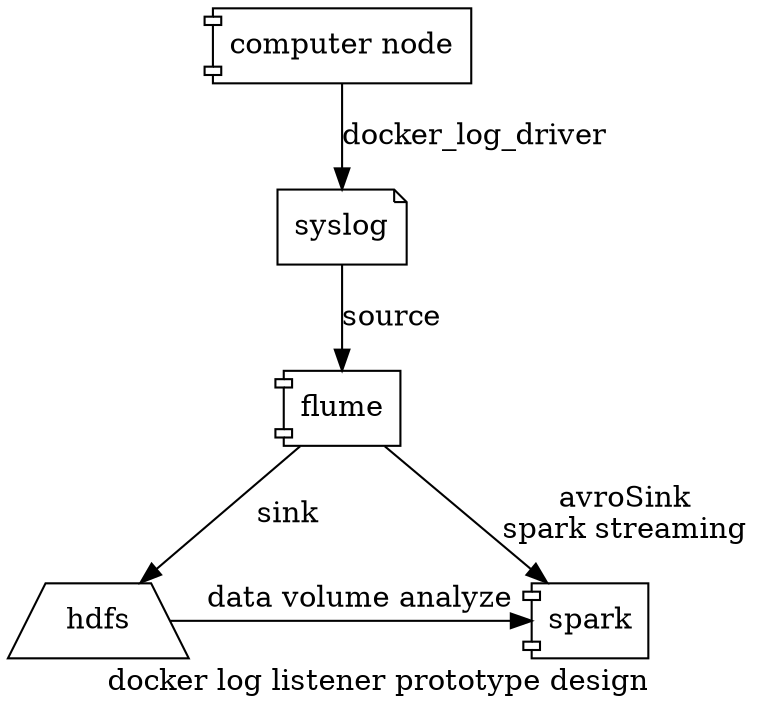 digraph G {
  label = "docker log listener prototype design"
  cn [label = "computer node" shape = component]
  cn -> sl [label = docker_log_driver]
  sl [label = "syslog" shape = note]

  f [label = "flume" shape = "component"]
  hdfs [shape = trapezium]
  sl -> f [label = "source"]
  f -> hdfs [label = "sink"]

  sp [label = "spark", shape = "component"]
  hdfs -> sp [label = "data volume analyze"]

  {rank = same; hdfs; sp}

  f -> sp [label = "avroSink\nspark streaming"]
}
